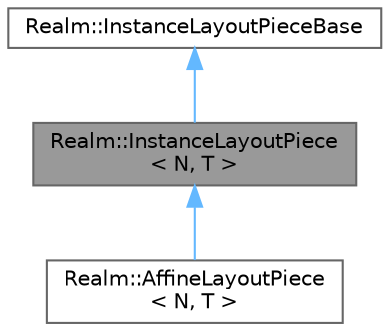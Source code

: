 digraph "Realm::InstanceLayoutPiece&lt; N, T &gt;"
{
 // LATEX_PDF_SIZE
  bgcolor="transparent";
  edge [fontname=Helvetica,fontsize=10,labelfontname=Helvetica,labelfontsize=10];
  node [fontname=Helvetica,fontsize=10,shape=box,height=0.2,width=0.4];
  Node1 [id="Node000001",label="Realm::InstanceLayoutPiece\l\< N, T \>",height=0.2,width=0.4,color="gray40", fillcolor="grey60", style="filled", fontcolor="black",tooltip=" "];
  Node2 -> Node1 [id="edge1_Node000001_Node000002",dir="back",color="steelblue1",style="solid",tooltip=" "];
  Node2 [id="Node000002",label="Realm::InstanceLayoutPieceBase",height=0.2,width=0.4,color="gray40", fillcolor="white", style="filled",URL="$classRealm_1_1InstanceLayoutPieceBase.html",tooltip=" "];
  Node1 -> Node3 [id="edge2_Node000001_Node000003",dir="back",color="steelblue1",style="solid",tooltip=" "];
  Node3 [id="Node000003",label="Realm::AffineLayoutPiece\l\< N, T \>",height=0.2,width=0.4,color="gray40", fillcolor="white", style="filled",URL="$classRealm_1_1AffineLayoutPiece.html",tooltip=" "];
}
